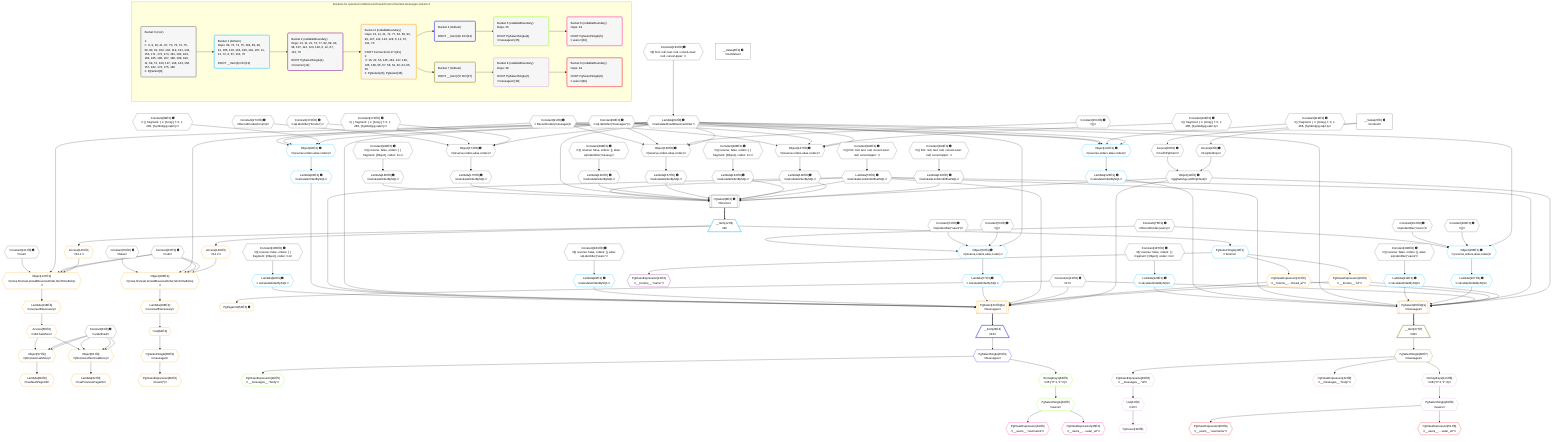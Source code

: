 %%{init: {'themeVariables': { 'fontSize': '12px'}}}%%
graph TD
    classDef path fill:#eee,stroke:#000,color:#000
    classDef plan fill:#fff,stroke-width:1px,color:#000
    classDef itemplan fill:#fff,stroke-width:2px,color:#000
    classDef unbatchedplan fill:#dff,stroke-width:1px,color:#000
    classDef sideeffectplan fill:#fcc,stroke-width:2px,color:#000
    classDef bucket fill:#f6f6f6,color:#000,stroke-width:2px,text-align:left


    %% plan dependencies
    PgSelect8[["PgSelect[8∈0] ➊<br />ᐸforumsᐳ"]]:::plan
    Object11{{"Object[11∈0] ➊<br />ᐸ{pgSettings,withPgClient}ᐳ"}}:::plan
    Lambda133{{"Lambda[133∈0] ➊<br />ᐸcalculateLimitAndOffsetSQLᐳ"}}:::plan
    Lambda138{{"Lambda[138∈0] ➊<br />ᐸcalculateOrderBySQLᐳ"}}:::plan
    Lambda143{{"Lambda[143∈0] ➊<br />ᐸcalculateOrderBySQLᐳ"}}:::plan
    Lambda72{{"Lambda[72∈0] ➊<br />ᐸcalculateLimitAndOffsetSQLᐳ"}}:::plan
    Lambda157{{"Lambda[157∈0] ➊<br />ᐸcalculateOrderBySQLᐳ"}}:::plan
    Lambda162{{"Lambda[162∈0] ➊<br />ᐸcalculateOrderBySQLᐳ"}}:::plan
    Lambda69{{"Lambda[69∈0] ➊<br />ᐸcalculateShouldReverseOrderᐳ"}}:::plan
    Lambda175{{"Lambda[175∈0] ➊<br />ᐸcalculateOrderBySQLᐳ"}}:::plan
    Lambda180{{"Lambda[180∈0] ➊<br />ᐸcalculateOrderBySQLᐳ"}}:::plan
    Object11 & Lambda133 & Lambda138 & Lambda143 & Lambda72 & Lambda157 & Lambda162 & Lambda69 & Lambda72 & Lambda175 & Lambda180 --> PgSelect8
    Object137{{"Object[137∈0] ➊<br />ᐸ{reverse,orders,alias,codec}ᐳ"}}:::plan
    Constant134{{"Constant[134∈0] ➊<br />ᐸ[ { fragment: { n: [Array], f: 0, c: 266, [Symbol(pg-sql2-tyᐳ"}}:::plan
    Constant90{{"Constant[90∈0] ➊<br />ᐸsql.identifier(”messages”)ᐳ"}}:::plan
    Constant91{{"Constant[91∈0] ➊<br />ᐸRecordCodec(messages)ᐳ"}}:::plan
    Lambda69 & Constant134 & Constant90 & Constant91 --> Object137
    Object156{{"Object[156∈0] ➊<br />ᐸ{reverse,orders,alias,codec}ᐳ"}}:::plan
    Constant153{{"Constant[153∈0] ➊<br />ᐸ[]ᐳ"}}:::plan
    Lambda69 & Constant153 & Constant90 & Constant91 --> Object156
    Object174{{"Object[174∈0] ➊<br />ᐸ{reverse,orders,alias,codec}ᐳ"}}:::plan
    Constant171{{"Constant[171∈0] ➊<br />ᐸ[ { fragment: { n: [Array], f: 0, c: 266, [Symbol(pg-sql2-tyᐳ"}}:::plan
    Constant172{{"Constant[172∈0] ➊<br />ᐸsql.identifier(”forums”)ᐳ"}}:::plan
    Constant173{{"Constant[173∈0] ➊<br />ᐸRecordCodec(forums)ᐳ"}}:::plan
    Lambda69 & Constant171 & Constant172 & Constant173 --> Object174
    Access9{{"Access[9∈0] ➊<br />ᐸ2.pgSettingsᐳ"}}:::plan
    Access10{{"Access[10∈0] ➊<br />ᐸ2.withPgClientᐳ"}}:::plan
    Access9 & Access10 --> Object11
    __Value2["__Value[2∈0] ➊<br />ᐸcontextᐳ"]:::plan
    __Value2 --> Access9
    __Value2 --> Access10
    Constant181{{"Constant[181∈0] ➊<br />ᐸ§{ first: null, last: null, cursorLower: null, cursorUpper: ᐳ"}}:::plan
    Constant181 --> Lambda69
    Constant182{{"Constant[182∈0] ➊<br />ᐸ§{ first: null, last: null, cursorLower: null, cursorUpper: ᐳ"}}:::plan
    Constant182 --> Lambda72
    Constant183{{"Constant[183∈0] ➊<br />ᐸ§{ first: null, last: null, cursorLower: null, cursorUpper: ᐳ"}}:::plan
    Constant183 --> Lambda133
    Object137 --> Lambda138
    Constant188{{"Constant[188∈0] ➊<br />ᐸ§{ reverse: false, orders: [ { fragment: [Object], codec: Coᐳ"}}:::plan
    Constant188 --> Lambda143
    Object156 --> Lambda157
    Constant189{{"Constant[189∈0] ➊<br />ᐸ§{ reverse: false, orders: [], alias: sql.identifier(”messagᐳ"}}:::plan
    Constant189 --> Lambda162
    Object174 --> Lambda175
    Constant190{{"Constant[190∈0] ➊<br />ᐸ§{ reverse: false, orders: [ { fragment: [Object], codec: Coᐳ"}}:::plan
    Constant190 --> Lambda180
    __Value4["__Value[4∈0] ➊<br />ᐸrootValueᐳ"]:::plan
    Constant6{{"Constant[6∈0] ➊<br />ᐸundefinedᐳ"}}:::plan
    Connection21{{"Connection[21∈0] ➊<br />ᐸ17ᐳ"}}:::plan
    Constant67{{"Constant[67∈0] ➊<br />ᐸnullᐳ"}}:::plan
    Constant70{{"Constant[70∈0] ➊<br />ᐸfalseᐳ"}}:::plan
    Constant73{{"Constant[73∈0] ➊<br />ᐸ[]ᐳ"}}:::plan
    Constant74{{"Constant[74∈0] ➊<br />ᐸsql.identifier(”users”)ᐳ"}}:::plan
    Constant75{{"Constant[75∈0] ➊<br />ᐸRecordCodec(users)ᐳ"}}:::plan
    Constant89{{"Constant[89∈0] ➊<br />ᐸ[ { fragment: { n: [Array], f: 0, c: 266, [Symbol(pg-sql2-tyᐳ"}}:::plan
    Constant103{{"Constant[103∈0] ➊<br />ᐸ[]ᐳ"}}:::plan
    Constant104{{"Constant[104∈0] ➊<br />ᐸsql.identifier(”users”)ᐳ"}}:::plan
    Constant119{{"Constant[119∈0] ➊<br />ᐸ[ { fragment: { n: [Array], f: 0, c: 266, [Symbol(pg-sql2-tyᐳ"}}:::plan
    Constant131{{"Constant[131∈0] ➊<br />ᐸtrueᐳ"}}:::plan
    Constant184{{"Constant[184∈0] ➊<br />ᐸ§{ reverse: false, orders: [], alias: sql.identifier(”users”ᐳ"}}:::plan
    Constant185{{"Constant[185∈0] ➊<br />ᐸ§{ reverse: false, orders: [ { fragment: [Object], codec: Coᐳ"}}:::plan
    Constant186{{"Constant[186∈0] ➊<br />ᐸ§{ reverse: false, orders: [], alias: sql.identifier(”users”ᐳ"}}:::plan
    Constant187{{"Constant[187∈0] ➊<br />ᐸ§{ reverse: false, orders: [ { fragment: [Object], codec: Coᐳ"}}:::plan
    Object76{{"Object[76∈1] ➊<br />ᐸ{reverse,orders,alias,codec}ᐳ"}}:::plan
    Lambda69 & Constant73 & Constant74 & Constant75 --> Object76
    Object92{{"Object[92∈1] ➊<br />ᐸ{reverse,orders,alias,codec}ᐳ"}}:::plan
    Lambda69 & Constant89 & Constant90 & Constant91 --> Object92
    Object106{{"Object[106∈1] ➊<br />ᐸ{reverse,orders,alias,codec}ᐳ"}}:::plan
    Lambda69 & Constant103 & Constant104 & Constant75 --> Object106
    Object122{{"Object[122∈1] ➊<br />ᐸ{reverse,orders,alias,codec}ᐳ"}}:::plan
    Lambda69 & Constant119 & Constant90 & Constant91 --> Object122
    __Item12[/"__Item[12∈1]<br />ᐸ8ᐳ"\]:::itemplan
    PgSelect8 ==> __Item12
    PgSelectSingle13{{"PgSelectSingle[13∈1]<br />ᐸforumsᐳ"}}:::plan
    __Item12 --> PgSelectSingle13
    Lambda77{{"Lambda[77∈1] ➊<br />ᐸcalculateOrderBySQLᐳ"}}:::plan
    Object76 --> Lambda77
    Lambda82{{"Lambda[82∈1] ➊<br />ᐸcalculateOrderBySQLᐳ"}}:::plan
    Constant184 --> Lambda82
    Lambda93{{"Lambda[93∈1] ➊<br />ᐸcalculateOrderBySQLᐳ"}}:::plan
    Object92 --> Lambda93
    Lambda98{{"Lambda[98∈1] ➊<br />ᐸcalculateOrderBySQLᐳ"}}:::plan
    Constant185 --> Lambda98
    Lambda107{{"Lambda[107∈1] ➊<br />ᐸcalculateOrderBySQLᐳ"}}:::plan
    Object106 --> Lambda107
    Lambda112{{"Lambda[112∈1] ➊<br />ᐸcalculateOrderBySQLᐳ"}}:::plan
    Constant186 --> Lambda112
    Lambda123{{"Lambda[123∈1] ➊<br />ᐸcalculateOrderBySQLᐳ"}}:::plan
    Object122 --> Lambda123
    Lambda128{{"Lambda[128∈1] ➊<br />ᐸcalculateOrderBySQLᐳ"}}:::plan
    Constant187 --> Lambda128
    PgClassExpression14{{"PgClassExpression[14∈2]<br />ᐸ__forums__.”name”ᐳ"}}:::plan
    PgSelectSingle13 --> PgClassExpression14
    PgSelect23[["PgSelect[23∈3@s]<br />ᐸmessagesᐳ"]]:::plan
    PgClassExpression16{{"PgClassExpression[16∈3]<br />ᐸ__forums__.”id”ᐳ"}}:::plan
    PgClassExpression22{{"PgClassExpression[22∈3]<br />ᐸ__forums__...chived_at”ᐳ"}}:::plan
    Object11 & PgClassExpression16 & PgClassExpression22 & Connection21 & Lambda72 & Lambda77 & Lambda82 & Lambda69 & Lambda72 & Lambda93 & Lambda98 --> PgSelect23
    PgSelect36[["PgSelect[36∈3@s]<br />ᐸmessagesᐳ"]]:::plan
    Object11 & PgClassExpression16 & PgClassExpression22 & Connection21 & Lambda72 & Lambda107 & Lambda112 & Lambda69 & Lambda72 & Lambda123 & Lambda128 --> PgSelect36
    Object147{{"Object[147∈3]<br />ᐸ{rows,first,last,shouldReverseOrder,fetchOneExtra}ᐳ"}}:::plan
    Access145{{"Access[145∈3]<br />ᐸ12.1ᐳ"}}:::plan
    Access145 & Constant67 & Constant67 & Lambda69 & Constant131 --> Object147
    Object165{{"Object[165∈3]<br />ᐸ{rows,first,last,shouldReverseOrder,fetchOneExtra}ᐳ"}}:::plan
    Access163{{"Access[163∈3]<br />ᐸ12.2ᐳ"}}:::plan
    Access163 & Constant67 & Constant67 & Lambda69 & Constant70 --> Object165
    Object61{{"Object[61∈3]<br />ᐸ{first,last,offset,hasMore}ᐳ"}}:::plan
    Access56{{"Access[56∈3]<br />ᐸ148.hasMoreᐳ"}}:::plan
    Constant6 & Constant6 & Constant6 & Access56 --> Object61
    Object57{{"Object[57∈3]<br />ᐸ{first,last,hasMore}ᐳ"}}:::plan
    Constant6 & Constant6 & Access56 --> Object57
    PgSelectSingle13 --> PgClassExpression16
    PgSelectSingle13 --> PgClassExpression22
    PgPageInfo53{{"PgPageInfo[53∈3] ➊"}}:::plan
    Connection21 --> PgPageInfo53
    Lambda148{{"Lambda[148∈3]<br />ᐸreverseIfNecessaryᐳ"}}:::plan
    Lambda148 --> Access56
    Lambda58{{"Lambda[58∈3]<br />ᐸhasNextPageCbᐳ"}}:::plan
    Object57 --> Lambda58
    Lambda62{{"Lambda[62∈3]<br />ᐸhasPreviousPageCbᐳ"}}:::plan
    Object61 --> Lambda62
    First64{{"First[64∈3]"}}:::plan
    Lambda166{{"Lambda[166∈3]<br />ᐸreverseIfNecessaryᐳ"}}:::plan
    Lambda166 --> First64
    PgSelectSingle65{{"PgSelectSingle[65∈3]<br />ᐸmessagesᐳ"}}:::plan
    First64 --> PgSelectSingle65
    PgClassExpression66{{"PgClassExpression[66∈3]<br />ᐸcount(*)ᐳ"}}:::plan
    PgSelectSingle65 --> PgClassExpression66
    __Item12 --> Access145
    Object147 --> Lambda148
    __Item12 --> Access163
    Object165 --> Lambda166
    __Item24[/"__Item[24∈4]<br />ᐸ23ᐳ"\]:::itemplan
    PgSelect23 ==> __Item24
    PgSelectSingle25{{"PgSelectSingle[25∈4]<br />ᐸmessagesᐳ"}}:::plan
    __Item24 --> PgSelectSingle25
    PgClassExpression26{{"PgClassExpression[26∈5]<br />ᐸ__messages__.”body”ᐳ"}}:::plan
    PgSelectSingle25 --> PgClassExpression26
    PgSelectSingle33{{"PgSelectSingle[33∈5]<br />ᐸusersᐳ"}}:::plan
    RemapKeys83{{"RemapKeys[83∈5]<br />ᐸ25:{”0”:1,”1”:2}ᐳ"}}:::plan
    RemapKeys83 --> PgSelectSingle33
    PgSelectSingle25 --> RemapKeys83
    PgClassExpression34{{"PgClassExpression[34∈6]<br />ᐸ__users__.”username”ᐳ"}}:::plan
    PgSelectSingle33 --> PgClassExpression34
    PgClassExpression35{{"PgClassExpression[35∈6]<br />ᐸ__users__....vatar_url”ᐳ"}}:::plan
    PgSelectSingle33 --> PgClassExpression35
    __Item37[/"__Item[37∈7]<br />ᐸ36ᐳ"\]:::itemplan
    PgSelect36 ==> __Item37
    PgSelectSingle38{{"PgSelectSingle[38∈7]<br />ᐸmessagesᐳ"}}:::plan
    __Item37 --> PgSelectSingle38
    PgCursor39{{"PgCursor[39∈8]"}}:::plan
    List41{{"List[41∈8]<br />ᐸ40ᐳ"}}:::plan
    List41 --> PgCursor39
    PgClassExpression40{{"PgClassExpression[40∈8]<br />ᐸ__messages__.”id”ᐳ"}}:::plan
    PgSelectSingle38 --> PgClassExpression40
    PgClassExpression40 --> List41
    PgClassExpression42{{"PgClassExpression[42∈8]<br />ᐸ__messages__.”body”ᐳ"}}:::plan
    PgSelectSingle38 --> PgClassExpression42
    PgSelectSingle49{{"PgSelectSingle[49∈8]<br />ᐸusersᐳ"}}:::plan
    RemapKeys113{{"RemapKeys[113∈8]<br />ᐸ38:{”0”:2,”1”:3}ᐳ"}}:::plan
    RemapKeys113 --> PgSelectSingle49
    PgSelectSingle38 --> RemapKeys113
    PgClassExpression50{{"PgClassExpression[50∈9]<br />ᐸ__users__.”username”ᐳ"}}:::plan
    PgSelectSingle49 --> PgClassExpression50
    PgClassExpression51{{"PgClassExpression[51∈9]<br />ᐸ__users__....vatar_url”ᐳ"}}:::plan
    PgSelectSingle49 --> PgClassExpression51

    %% define steps

    subgraph "Buckets for queries/conditions/archived-forum-inherited-messages.stream-2"
    Bucket0("Bucket 0 (root)<br /><br />1: <br />ᐳ: 6, 9, 10, 21, 67, 70, 73, 74, 75, 89, 90, 91, 103, 104, 119, 131, 134, 153, 171, 172, 173, 181, 182, 183, 184, 185, 186, 187, 188, 189, 190, 11, 69, 72, 133, 137, 138, 143, 156, 157, 162, 174, 175, 180<br />2: PgSelect[8]"):::bucket
    classDef bucket0 stroke:#696969
    class Bucket0,__Value2,__Value4,Constant6,PgSelect8,Access9,Access10,Object11,Connection21,Constant67,Lambda69,Constant70,Lambda72,Constant73,Constant74,Constant75,Constant89,Constant90,Constant91,Constant103,Constant104,Constant119,Constant131,Lambda133,Constant134,Object137,Lambda138,Lambda143,Constant153,Object156,Lambda157,Lambda162,Constant171,Constant172,Constant173,Object174,Lambda175,Lambda180,Constant181,Constant182,Constant183,Constant184,Constant185,Constant186,Constant187,Constant188,Constant189,Constant190 bucket0
    Bucket1("Bucket 1 (listItem)<br />Deps: 69, 73, 74, 75, 184, 89, 90, 91, 185, 103, 104, 186, 119, 187, 11, 21, 72, 6, 67, 131, 70<br /><br />ROOT __Item{1}ᐸ8ᐳ[12]"):::bucket
    classDef bucket1 stroke:#00bfff
    class Bucket1,__Item12,PgSelectSingle13,Object76,Lambda77,Lambda82,Object92,Lambda93,Lambda98,Object106,Lambda107,Lambda112,Object122,Lambda123,Lambda128 bucket1
    Bucket2("Bucket 2 (nullableBoundary)<br />Deps: 13, 11, 21, 72, 77, 82, 69, 93, 98, 107, 112, 123, 128, 6, 12, 67, 131, 70<br /><br />ROOT PgSelectSingle{1}ᐸforumsᐳ[13]"):::bucket
    classDef bucket2 stroke:#7f007f
    class Bucket2,PgClassExpression14 bucket2
    Bucket3("Bucket 3 (nullableBoundary)<br />Deps: 13, 11, 21, 72, 77, 82, 69, 93, 98, 107, 112, 123, 128, 6, 12, 67, 131, 70<br /><br />ROOT Connectionᐸ17ᐳ[21]<br />1: <br />ᐳ: 16, 22, 53, 145, 163, 147, 148, 165, 166, 56, 57, 58, 61, 62, 64, 65, 66<br />2: PgSelect[23], PgSelect[36]"):::bucket
    classDef bucket3 stroke:#ffa500
    class Bucket3,PgClassExpression16,PgClassExpression22,PgSelect23,PgSelect36,PgPageInfo53,Access56,Object57,Lambda58,Object61,Lambda62,First64,PgSelectSingle65,PgClassExpression66,Access145,Object147,Lambda148,Access163,Object165,Lambda166 bucket3
    Bucket4("Bucket 4 (listItem)<br /><br />ROOT __Item{4}ᐸ23ᐳ[24]"):::bucket
    classDef bucket4 stroke:#0000ff
    class Bucket4,__Item24,PgSelectSingle25 bucket4
    Bucket5("Bucket 5 (nullableBoundary)<br />Deps: 25<br /><br />ROOT PgSelectSingle{4}ᐸmessagesᐳ[25]"):::bucket
    classDef bucket5 stroke:#7fff00
    class Bucket5,PgClassExpression26,PgSelectSingle33,RemapKeys83 bucket5
    Bucket6("Bucket 6 (nullableBoundary)<br />Deps: 33<br /><br />ROOT PgSelectSingle{5}ᐸusersᐳ[33]"):::bucket
    classDef bucket6 stroke:#ff1493
    class Bucket6,PgClassExpression34,PgClassExpression35 bucket6
    Bucket7("Bucket 7 (listItem)<br /><br />ROOT __Item{7}ᐸ36ᐳ[37]"):::bucket
    classDef bucket7 stroke:#808000
    class Bucket7,__Item37,PgSelectSingle38 bucket7
    Bucket8("Bucket 8 (nullableBoundary)<br />Deps: 38<br /><br />ROOT PgSelectSingle{7}ᐸmessagesᐳ[38]"):::bucket
    classDef bucket8 stroke:#dda0dd
    class Bucket8,PgCursor39,PgClassExpression40,List41,PgClassExpression42,PgSelectSingle49,RemapKeys113 bucket8
    Bucket9("Bucket 9 (nullableBoundary)<br />Deps: 49<br /><br />ROOT PgSelectSingle{8}ᐸusersᐳ[49]"):::bucket
    classDef bucket9 stroke:#ff0000
    class Bucket9,PgClassExpression50,PgClassExpression51 bucket9
    Bucket0 --> Bucket1
    Bucket1 --> Bucket2
    Bucket2 --> Bucket3
    Bucket3 --> Bucket4 & Bucket7
    Bucket4 --> Bucket5
    Bucket5 --> Bucket6
    Bucket7 --> Bucket8
    Bucket8 --> Bucket9
    end